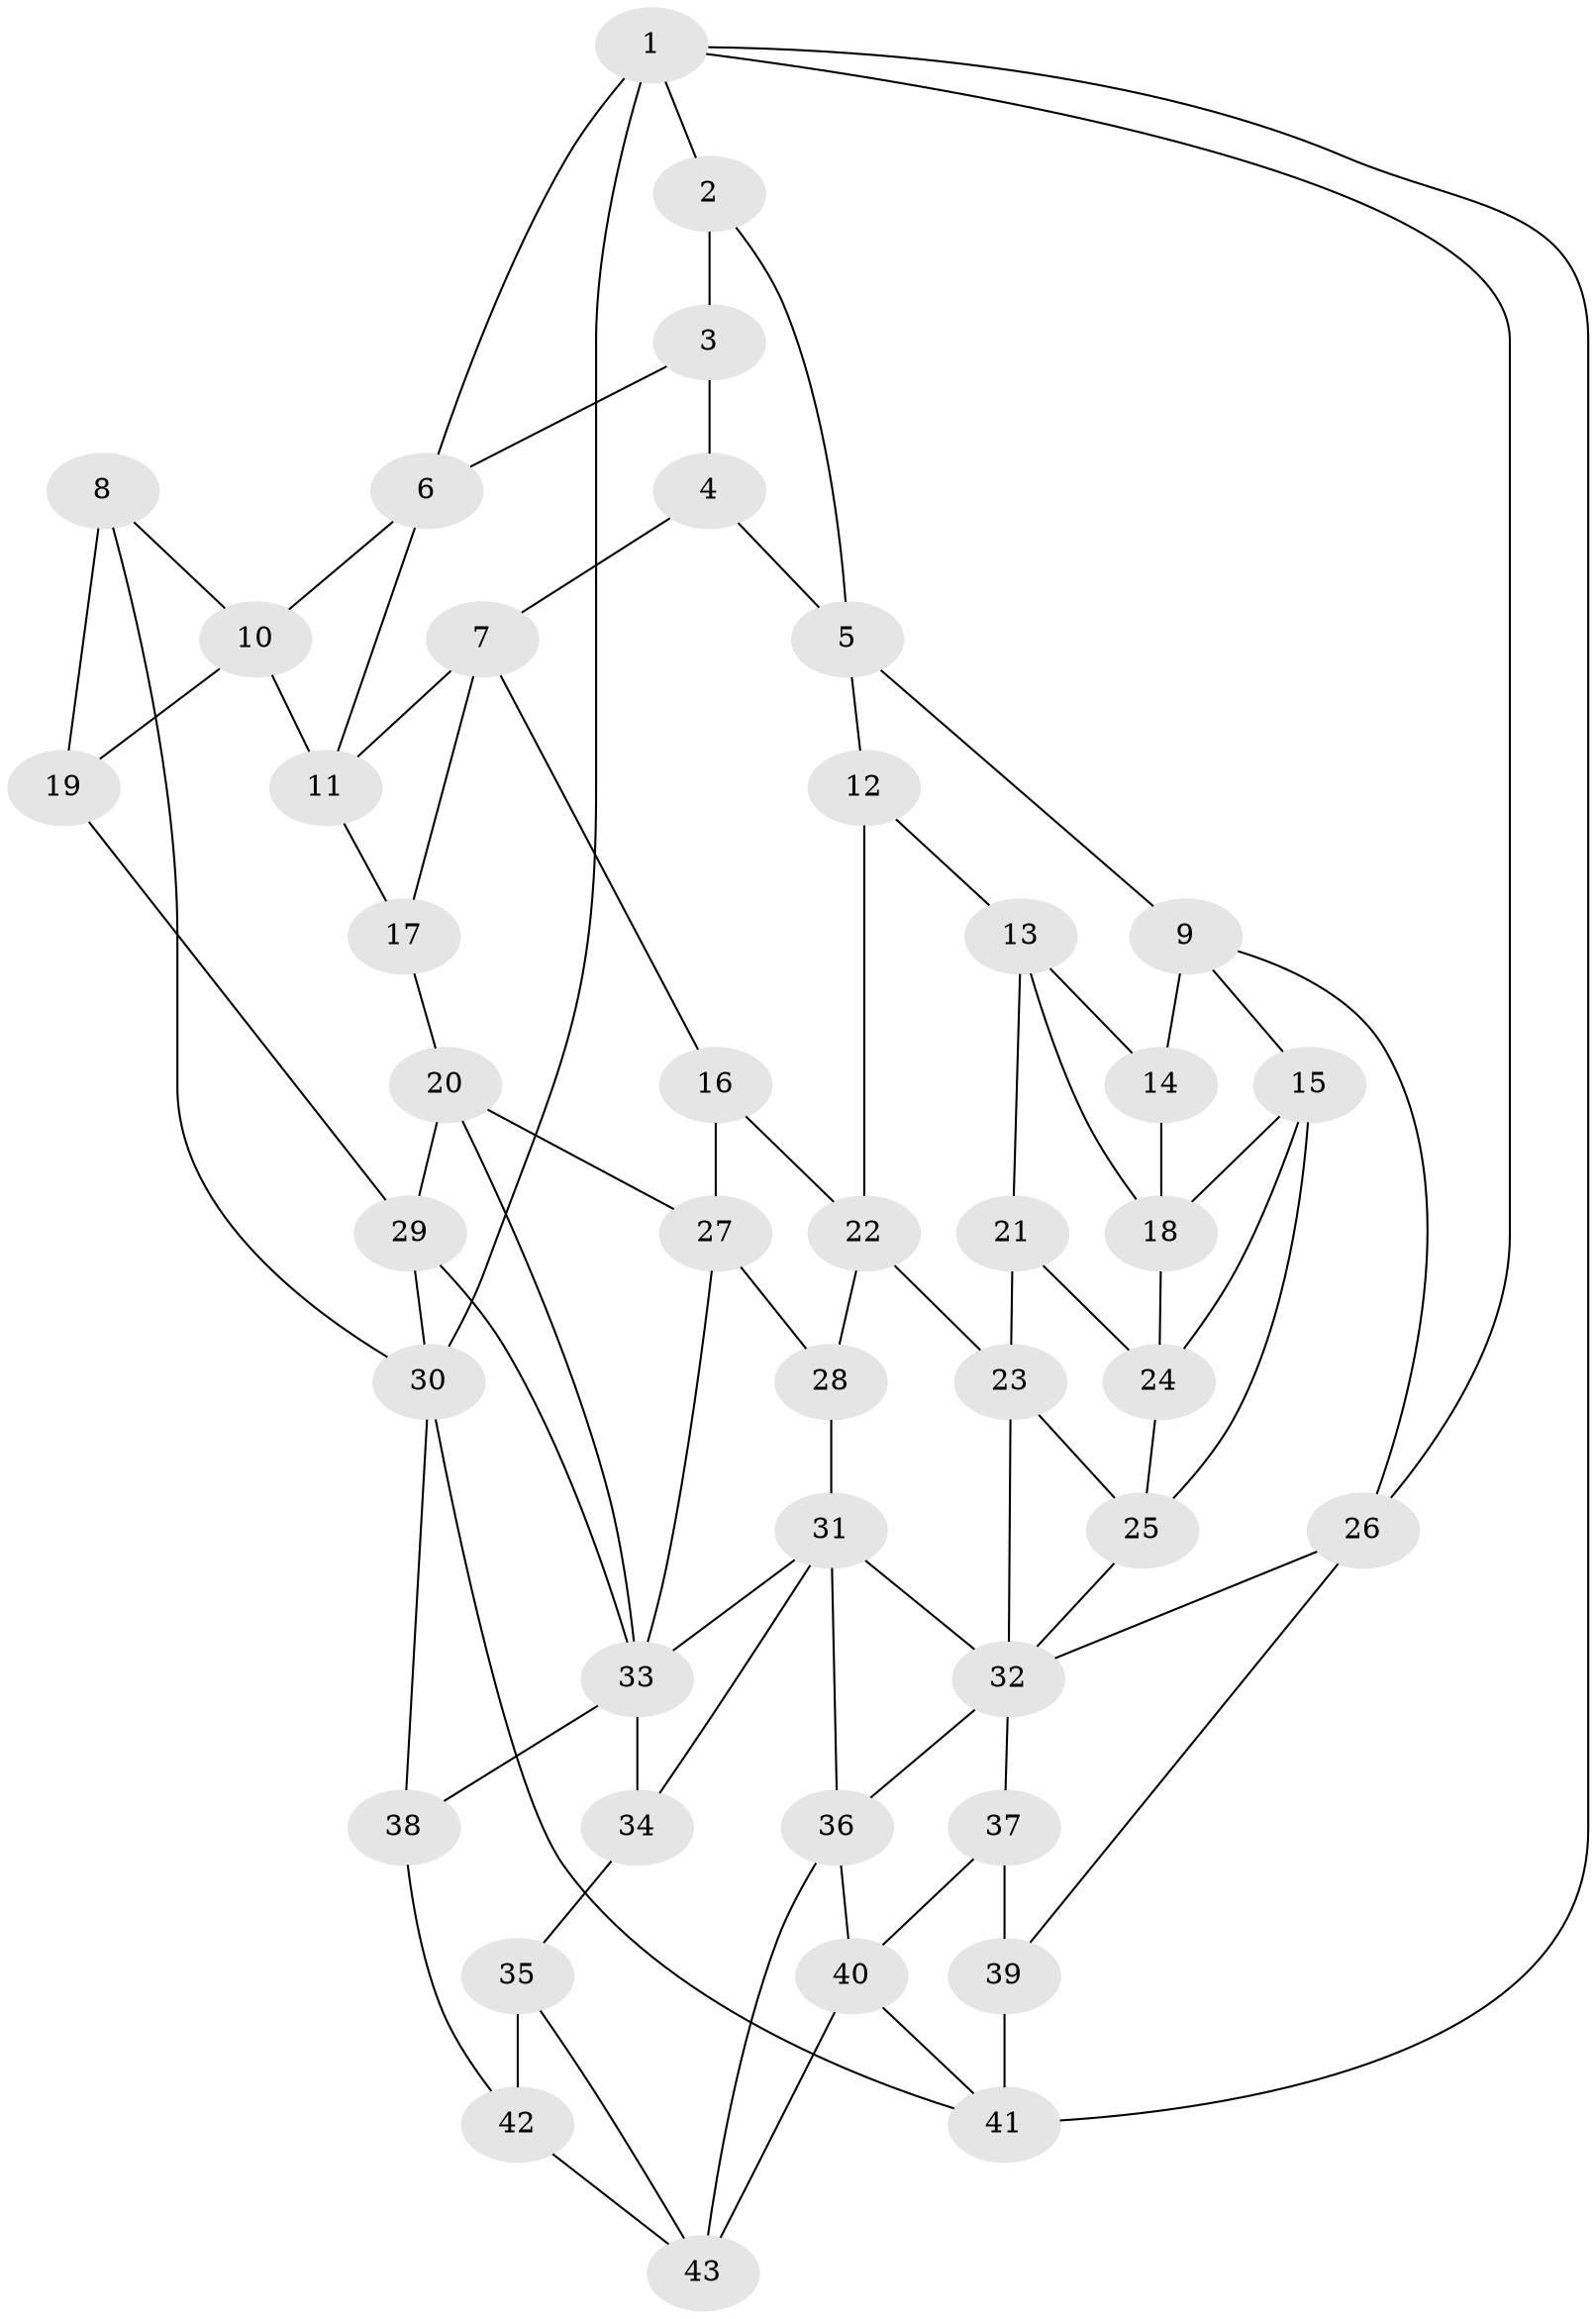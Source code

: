// original degree distribution, {3: 0.023255813953488372, 5: 0.5813953488372093, 6: 0.18604651162790697, 4: 0.20930232558139536}
// Generated by graph-tools (version 1.1) at 2025/27/03/09/25 03:27:03]
// undirected, 43 vertices, 81 edges
graph export_dot {
graph [start="1"]
  node [color=gray90,style=filled];
  1;
  2;
  3;
  4;
  5;
  6;
  7;
  8;
  9;
  10;
  11;
  12;
  13;
  14;
  15;
  16;
  17;
  18;
  19;
  20;
  21;
  22;
  23;
  24;
  25;
  26;
  27;
  28;
  29;
  30;
  31;
  32;
  33;
  34;
  35;
  36;
  37;
  38;
  39;
  40;
  41;
  42;
  43;
  1 -- 2 [weight=1.0];
  1 -- 6 [weight=1.0];
  1 -- 26 [weight=1.0];
  1 -- 30 [weight=2.0];
  1 -- 41 [weight=1.0];
  2 -- 3 [weight=1.0];
  2 -- 5 [weight=1.0];
  3 -- 4 [weight=2.0];
  3 -- 6 [weight=1.0];
  4 -- 5 [weight=1.0];
  4 -- 7 [weight=1.0];
  5 -- 9 [weight=1.0];
  5 -- 12 [weight=1.0];
  6 -- 10 [weight=1.0];
  6 -- 11 [weight=1.0];
  7 -- 11 [weight=1.0];
  7 -- 16 [weight=1.0];
  7 -- 17 [weight=1.0];
  8 -- 10 [weight=1.0];
  8 -- 19 [weight=2.0];
  8 -- 30 [weight=1.0];
  9 -- 14 [weight=1.0];
  9 -- 15 [weight=1.0];
  9 -- 26 [weight=1.0];
  10 -- 11 [weight=1.0];
  10 -- 19 [weight=1.0];
  11 -- 17 [weight=1.0];
  12 -- 13 [weight=1.0];
  12 -- 22 [weight=1.0];
  13 -- 14 [weight=1.0];
  13 -- 18 [weight=1.0];
  13 -- 21 [weight=1.0];
  14 -- 18 [weight=1.0];
  15 -- 18 [weight=1.0];
  15 -- 24 [weight=1.0];
  15 -- 25 [weight=1.0];
  16 -- 22 [weight=1.0];
  16 -- 27 [weight=1.0];
  17 -- 20 [weight=1.0];
  18 -- 24 [weight=1.0];
  19 -- 29 [weight=1.0];
  20 -- 27 [weight=1.0];
  20 -- 29 [weight=1.0];
  20 -- 33 [weight=1.0];
  21 -- 23 [weight=1.0];
  21 -- 24 [weight=1.0];
  22 -- 23 [weight=1.0];
  22 -- 28 [weight=1.0];
  23 -- 25 [weight=1.0];
  23 -- 32 [weight=1.0];
  24 -- 25 [weight=1.0];
  25 -- 32 [weight=1.0];
  26 -- 32 [weight=1.0];
  26 -- 39 [weight=1.0];
  27 -- 28 [weight=1.0];
  27 -- 33 [weight=1.0];
  28 -- 31 [weight=2.0];
  29 -- 30 [weight=1.0];
  29 -- 33 [weight=1.0];
  30 -- 38 [weight=1.0];
  30 -- 41 [weight=1.0];
  31 -- 32 [weight=1.0];
  31 -- 33 [weight=1.0];
  31 -- 34 [weight=1.0];
  31 -- 36 [weight=1.0];
  32 -- 36 [weight=1.0];
  32 -- 37 [weight=1.0];
  33 -- 34 [weight=1.0];
  33 -- 38 [weight=1.0];
  34 -- 35 [weight=1.0];
  35 -- 42 [weight=2.0];
  35 -- 43 [weight=1.0];
  36 -- 40 [weight=1.0];
  36 -- 43 [weight=1.0];
  37 -- 39 [weight=1.0];
  37 -- 40 [weight=1.0];
  38 -- 42 [weight=1.0];
  39 -- 41 [weight=2.0];
  40 -- 41 [weight=1.0];
  40 -- 43 [weight=1.0];
  42 -- 43 [weight=1.0];
}
